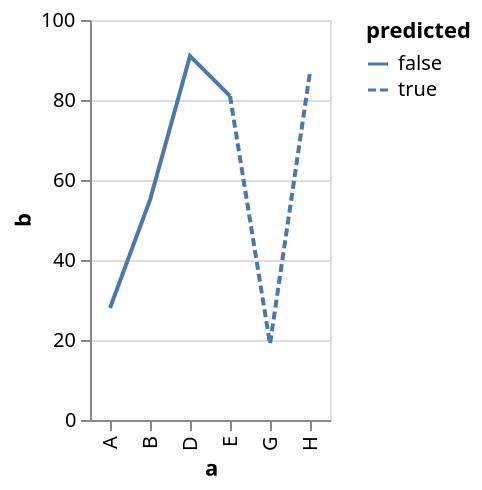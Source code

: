 {
  "$schema": "https://vega.github.io/schema/vega/v5.json",
  "description": "Line chart with a dashed part created by drawing multiple connecting lines. Note that the data source contains the data point at (E, 81) twice.",
  "background": "white",
  "padding": 5,
  "height": 200,
  "style": "cell",
  "data": [
    {
      "name": "source_0",
      "values": [
        {"a": "A", "b": 28, "predicted": false},
        {"a": "B", "b": 55, "predicted": false},
        {"a": "D", "b": 91, "predicted": false},
        {"a": "E", "b": 81, "predicted": false},
        {"a": "E", "b": 81, "predicted": true},
        {"a": "G", "b": 19, "predicted": true},
        {"a": "H", "b": 87, "predicted": true}
      ]
    }
  ],
  "signals": [
    {"name": "x_step", "value": 20},
    {
      "name": "width",
      "update": "bandspace(domain('x').length, 1, 0.5) * x_step"
    }
  ],
  "marks": [
    {
      "name": "pathgroup",
      "type": "group",
      "from": {
        "facet": {
          "name": "faceted_path_Main",
          "data": "source_0",
          "groupby": ["predicted"]
        }
      },
      "encode": {
        "update": {
          "width": {"field": {"group": "width"}},
          "height": {"field": {"group": "height"}}
        }
      },
      "marks": [
        {
          "name": "marks",
          "type": "line",
          "style": ["line"],
          "sort": {"field": "datum[\"a\"]"},
          "from": {"data": "faceted_path_Main"},
          "encode": {
            "update": {
              "stroke": {"value": "#4c78a8"},
              "strokeDash": {"scale": "strokeDash", "field": "predicted"},
              "description": {
                "signal": "\"a\" + \": \" + (isValid(datum[\"a\"]) ? datum[\"a\"] : \"\"+datum[\"a\"]) + \"; \" + \"b\" + \": \" + (format(datum[\"b\"], \"\")) + \"; \" + \"predicted\" + \": \" + (isValid(datum[\"predicted\"]) ? datum[\"predicted\"] : \"\"+datum[\"predicted\"])"
              },
              "x": {"scale": "x", "field": "a"},
              "y": {"scale": "y", "field": "b"},
              "defined": {
                "signal": "isValid(datum[\"b\"]) && isFinite(+datum[\"b\"])"
              }
            }
          }
        }
      ]
    }
  ],
  "scales": [
    {
      "name": "x",
      "type": "point",
      "domain": {"data": "source_0", "field": "a", "sort": true},
      "range": {"step": {"signal": "x_step"}},
      "padding": 0.5
    },
    {
      "name": "y",
      "type": "linear",
      "domain": {"data": "source_0", "field": "b"},
      "range": [{"signal": "height"}, 0],
      "nice": true,
      "zero": true
    },
    {
      "name": "strokeDash",
      "type": "ordinal",
      "domain": {"data": "source_0", "field": "predicted", "sort": true},
      "range": [[1, 0], [4, 2], [2, 1], [1, 1], [1, 2, 4, 2]]
    }
  ],
  "axes": [
    {
      "scale": "y",
      "orient": "left",
      "gridScale": "x",
      "grid": true,
      "tickCount": {"signal": "ceil(height/40)"},
      "domain": false,
      "labels": false,
      "aria": false,
      "maxExtent": 0,
      "minExtent": 0,
      "ticks": false,
      "zindex": 0
    },
    {
      "scale": "x",
      "orient": "bottom",
      "grid": false,
      "title": "a",
      "labelAlign": "right",
      "labelAngle": 270,
      "labelBaseline": "middle",
      "zindex": 0
    },
    {
      "scale": "y",
      "orient": "left",
      "grid": false,
      "title": "b",
      "labelOverlap": true,
      "tickCount": {"signal": "ceil(height/40)"},
      "zindex": 0
    }
  ],
  "legends": [
    {
      "strokeDash": "strokeDash",
      "symbolType": "stroke",
      "title": "predicted",
      "encode": {"symbols": {"update": {"stroke": {"value": "#4c78a8"}}}}
    }
  ]
}
